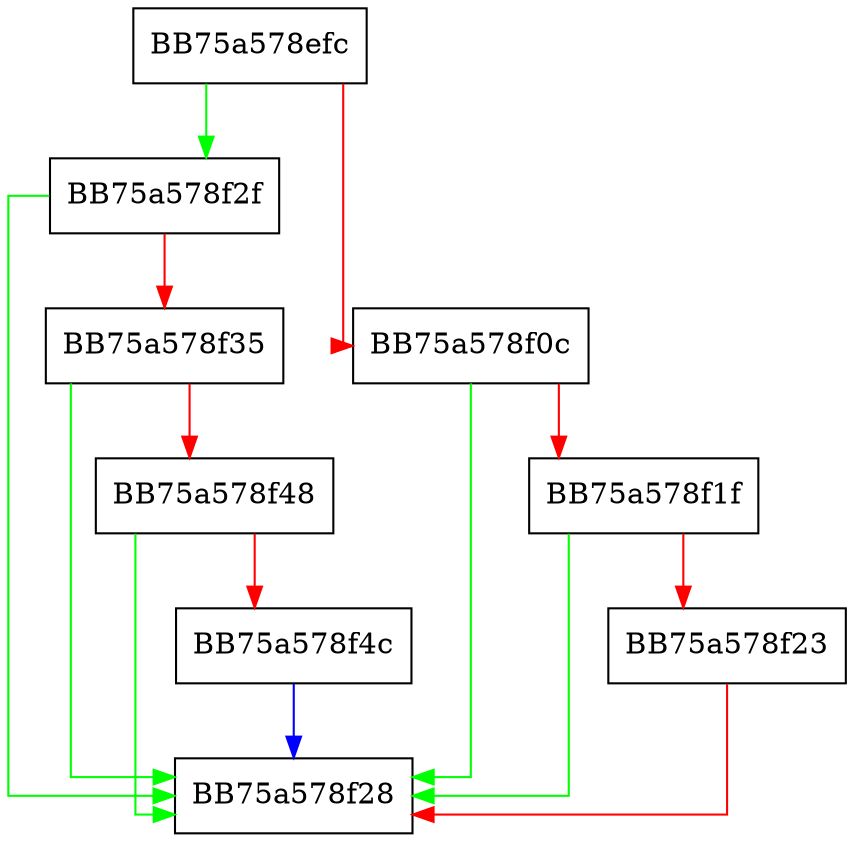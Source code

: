 digraph pe_set_SelectorBase {
  node [shape="box"];
  graph [splines=ortho];
  BB75a578efc -> BB75a578f2f [color="green"];
  BB75a578efc -> BB75a578f0c [color="red"];
  BB75a578f0c -> BB75a578f28 [color="green"];
  BB75a578f0c -> BB75a578f1f [color="red"];
  BB75a578f1f -> BB75a578f28 [color="green"];
  BB75a578f1f -> BB75a578f23 [color="red"];
  BB75a578f23 -> BB75a578f28 [color="red"];
  BB75a578f2f -> BB75a578f28 [color="green"];
  BB75a578f2f -> BB75a578f35 [color="red"];
  BB75a578f35 -> BB75a578f28 [color="green"];
  BB75a578f35 -> BB75a578f48 [color="red"];
  BB75a578f48 -> BB75a578f28 [color="green"];
  BB75a578f48 -> BB75a578f4c [color="red"];
  BB75a578f4c -> BB75a578f28 [color="blue"];
}
